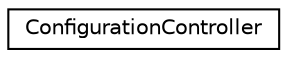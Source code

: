 digraph "Graphical Class Hierarchy"
{
  edge [fontname="Helvetica",fontsize="10",labelfontname="Helvetica",labelfontsize="10"];
  node [fontname="Helvetica",fontsize="10",shape=record];
  rankdir="LR";
  Node1 [label="ConfigurationController",height=0.2,width=0.4,color="black", fillcolor="white", style="filled",URL="$class_configuration_controller.html"];
}

